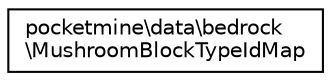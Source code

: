 digraph "Graphical Class Hierarchy"
{
 // INTERACTIVE_SVG=YES
 // LATEX_PDF_SIZE
  edge [fontname="Helvetica",fontsize="10",labelfontname="Helvetica",labelfontsize="10"];
  node [fontname="Helvetica",fontsize="10",shape=record];
  rankdir="LR";
  Node0 [label="pocketmine\\data\\bedrock\l\\MushroomBlockTypeIdMap",height=0.2,width=0.4,color="black", fillcolor="white", style="filled",URL="$db/db9/classpocketmine_1_1data_1_1bedrock_1_1_mushroom_block_type_id_map.html",tooltip=" "];
}
